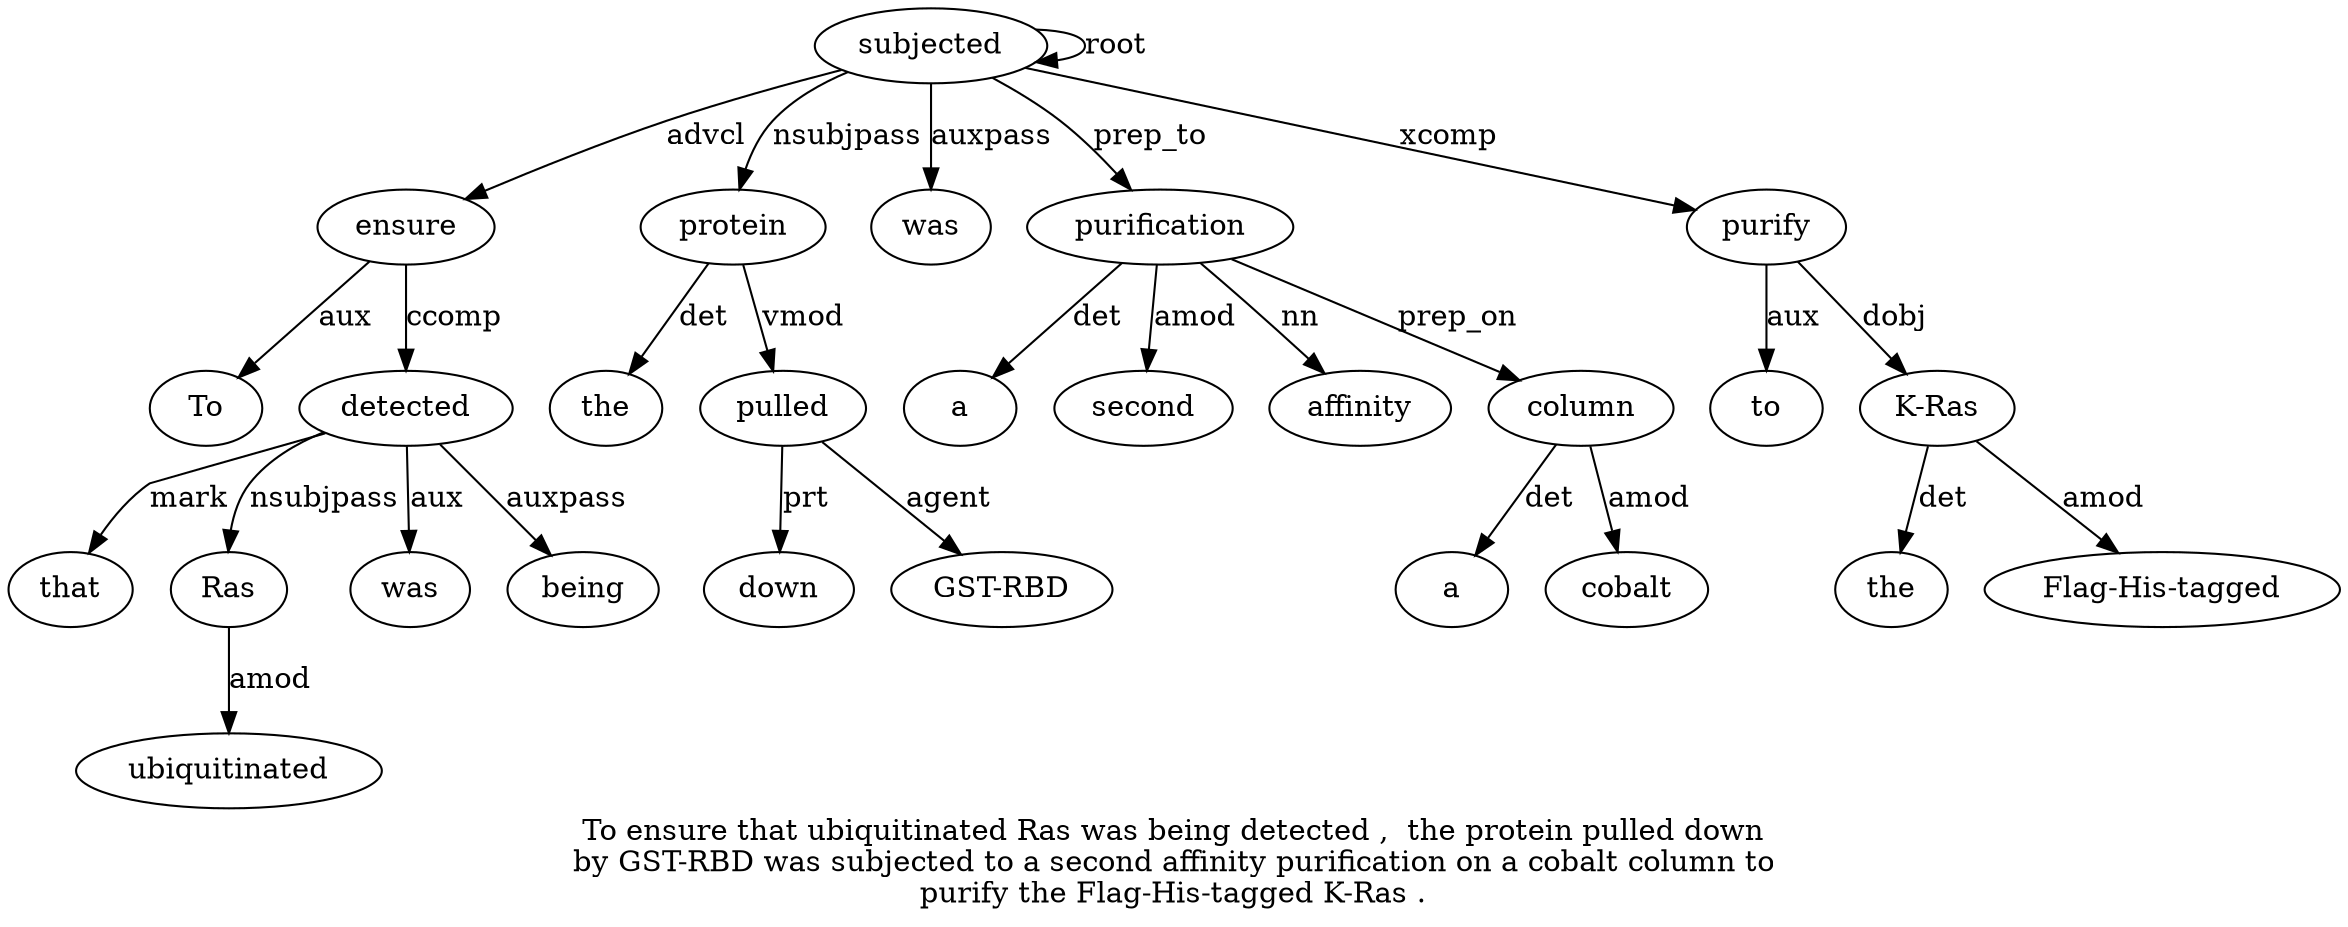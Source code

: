 digraph "To ensure that ubiquitinated Ras was being detected ,  the protein pulled down by GST-RBD was subjected to a second affinity purification on a cobalt column to purify the Flag-His-tagged K-Ras ." {
label="To ensure that ubiquitinated Ras was being detected ,  the protein pulled down
by GST-RBD was subjected to a second affinity purification on a cobalt column to
purify the Flag-His-tagged K-Ras .";
ensure2 [style=filled, fillcolor=white, label=ensure];
To1 [style=filled, fillcolor=white, label=To];
ensure2 -> To1  [label=aux];
subjected17 [style=filled, fillcolor=white, label=subjected];
subjected17 -> ensure2  [label=advcl];
detected8 [style=filled, fillcolor=white, label=detected];
that3 [style=filled, fillcolor=white, label=that];
detected8 -> that3  [label=mark];
Ras5 [style=filled, fillcolor=white, label=Ras];
ubiquitinated4 [style=filled, fillcolor=white, label=ubiquitinated];
Ras5 -> ubiquitinated4  [label=amod];
detected8 -> Ras5  [label=nsubjpass];
was6 [style=filled, fillcolor=white, label=was];
detected8 -> was6  [label=aux];
being7 [style=filled, fillcolor=white, label=being];
detected8 -> being7  [label=auxpass];
ensure2 -> detected8  [label=ccomp];
protein11 [style=filled, fillcolor=white, label=protein];
the10 [style=filled, fillcolor=white, label=the];
protein11 -> the10  [label=det];
subjected17 -> protein11  [label=nsubjpass];
pulled12 [style=filled, fillcolor=white, label=pulled];
protein11 -> pulled12  [label=vmod];
down13 [style=filled, fillcolor=white, label=down];
pulled12 -> down13  [label=prt];
"GST-RBD15" [style=filled, fillcolor=white, label="GST-RBD"];
pulled12 -> "GST-RBD15"  [label=agent];
was16 [style=filled, fillcolor=white, label=was];
subjected17 -> was16  [label=auxpass];
subjected17 -> subjected17  [label=root];
purification22 [style=filled, fillcolor=white, label=purification];
a19 [style=filled, fillcolor=white, label=a];
purification22 -> a19  [label=det];
second20 [style=filled, fillcolor=white, label=second];
purification22 -> second20  [label=amod];
affinity21 [style=filled, fillcolor=white, label=affinity];
purification22 -> affinity21  [label=nn];
subjected17 -> purification22  [label=prep_to];
column26 [style=filled, fillcolor=white, label=column];
a24 [style=filled, fillcolor=white, label=a];
column26 -> a24  [label=det];
cobalt25 [style=filled, fillcolor=white, label=cobalt];
column26 -> cobalt25  [label=amod];
purification22 -> column26  [label=prep_on];
purify28 [style=filled, fillcolor=white, label=purify];
to27 [style=filled, fillcolor=white, label=to];
purify28 -> to27  [label=aux];
subjected17 -> purify28  [label=xcomp];
"K-Ras31" [style=filled, fillcolor=white, label="K-Ras"];
the29 [style=filled, fillcolor=white, label=the];
"K-Ras31" -> the29  [label=det];
"Flag-His-tagged30" [style=filled, fillcolor=white, label="Flag-His-tagged"];
"K-Ras31" -> "Flag-His-tagged30"  [label=amod];
purify28 -> "K-Ras31"  [label=dobj];
}
